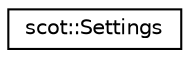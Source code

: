 digraph "Graphical Class Hierarchy"
{
 // LATEX_PDF_SIZE
  edge [fontname="Helvetica",fontsize="10",labelfontname="Helvetica",labelfontsize="10"];
  node [fontname="Helvetica",fontsize="10",shape=record];
  rankdir="LR";
  Node0 [label="scot::Settings",height=0.2,width=0.4,color="black", fillcolor="white", style="filled",URL="$classscot_1_1Settings.html",tooltip=" "];
}
